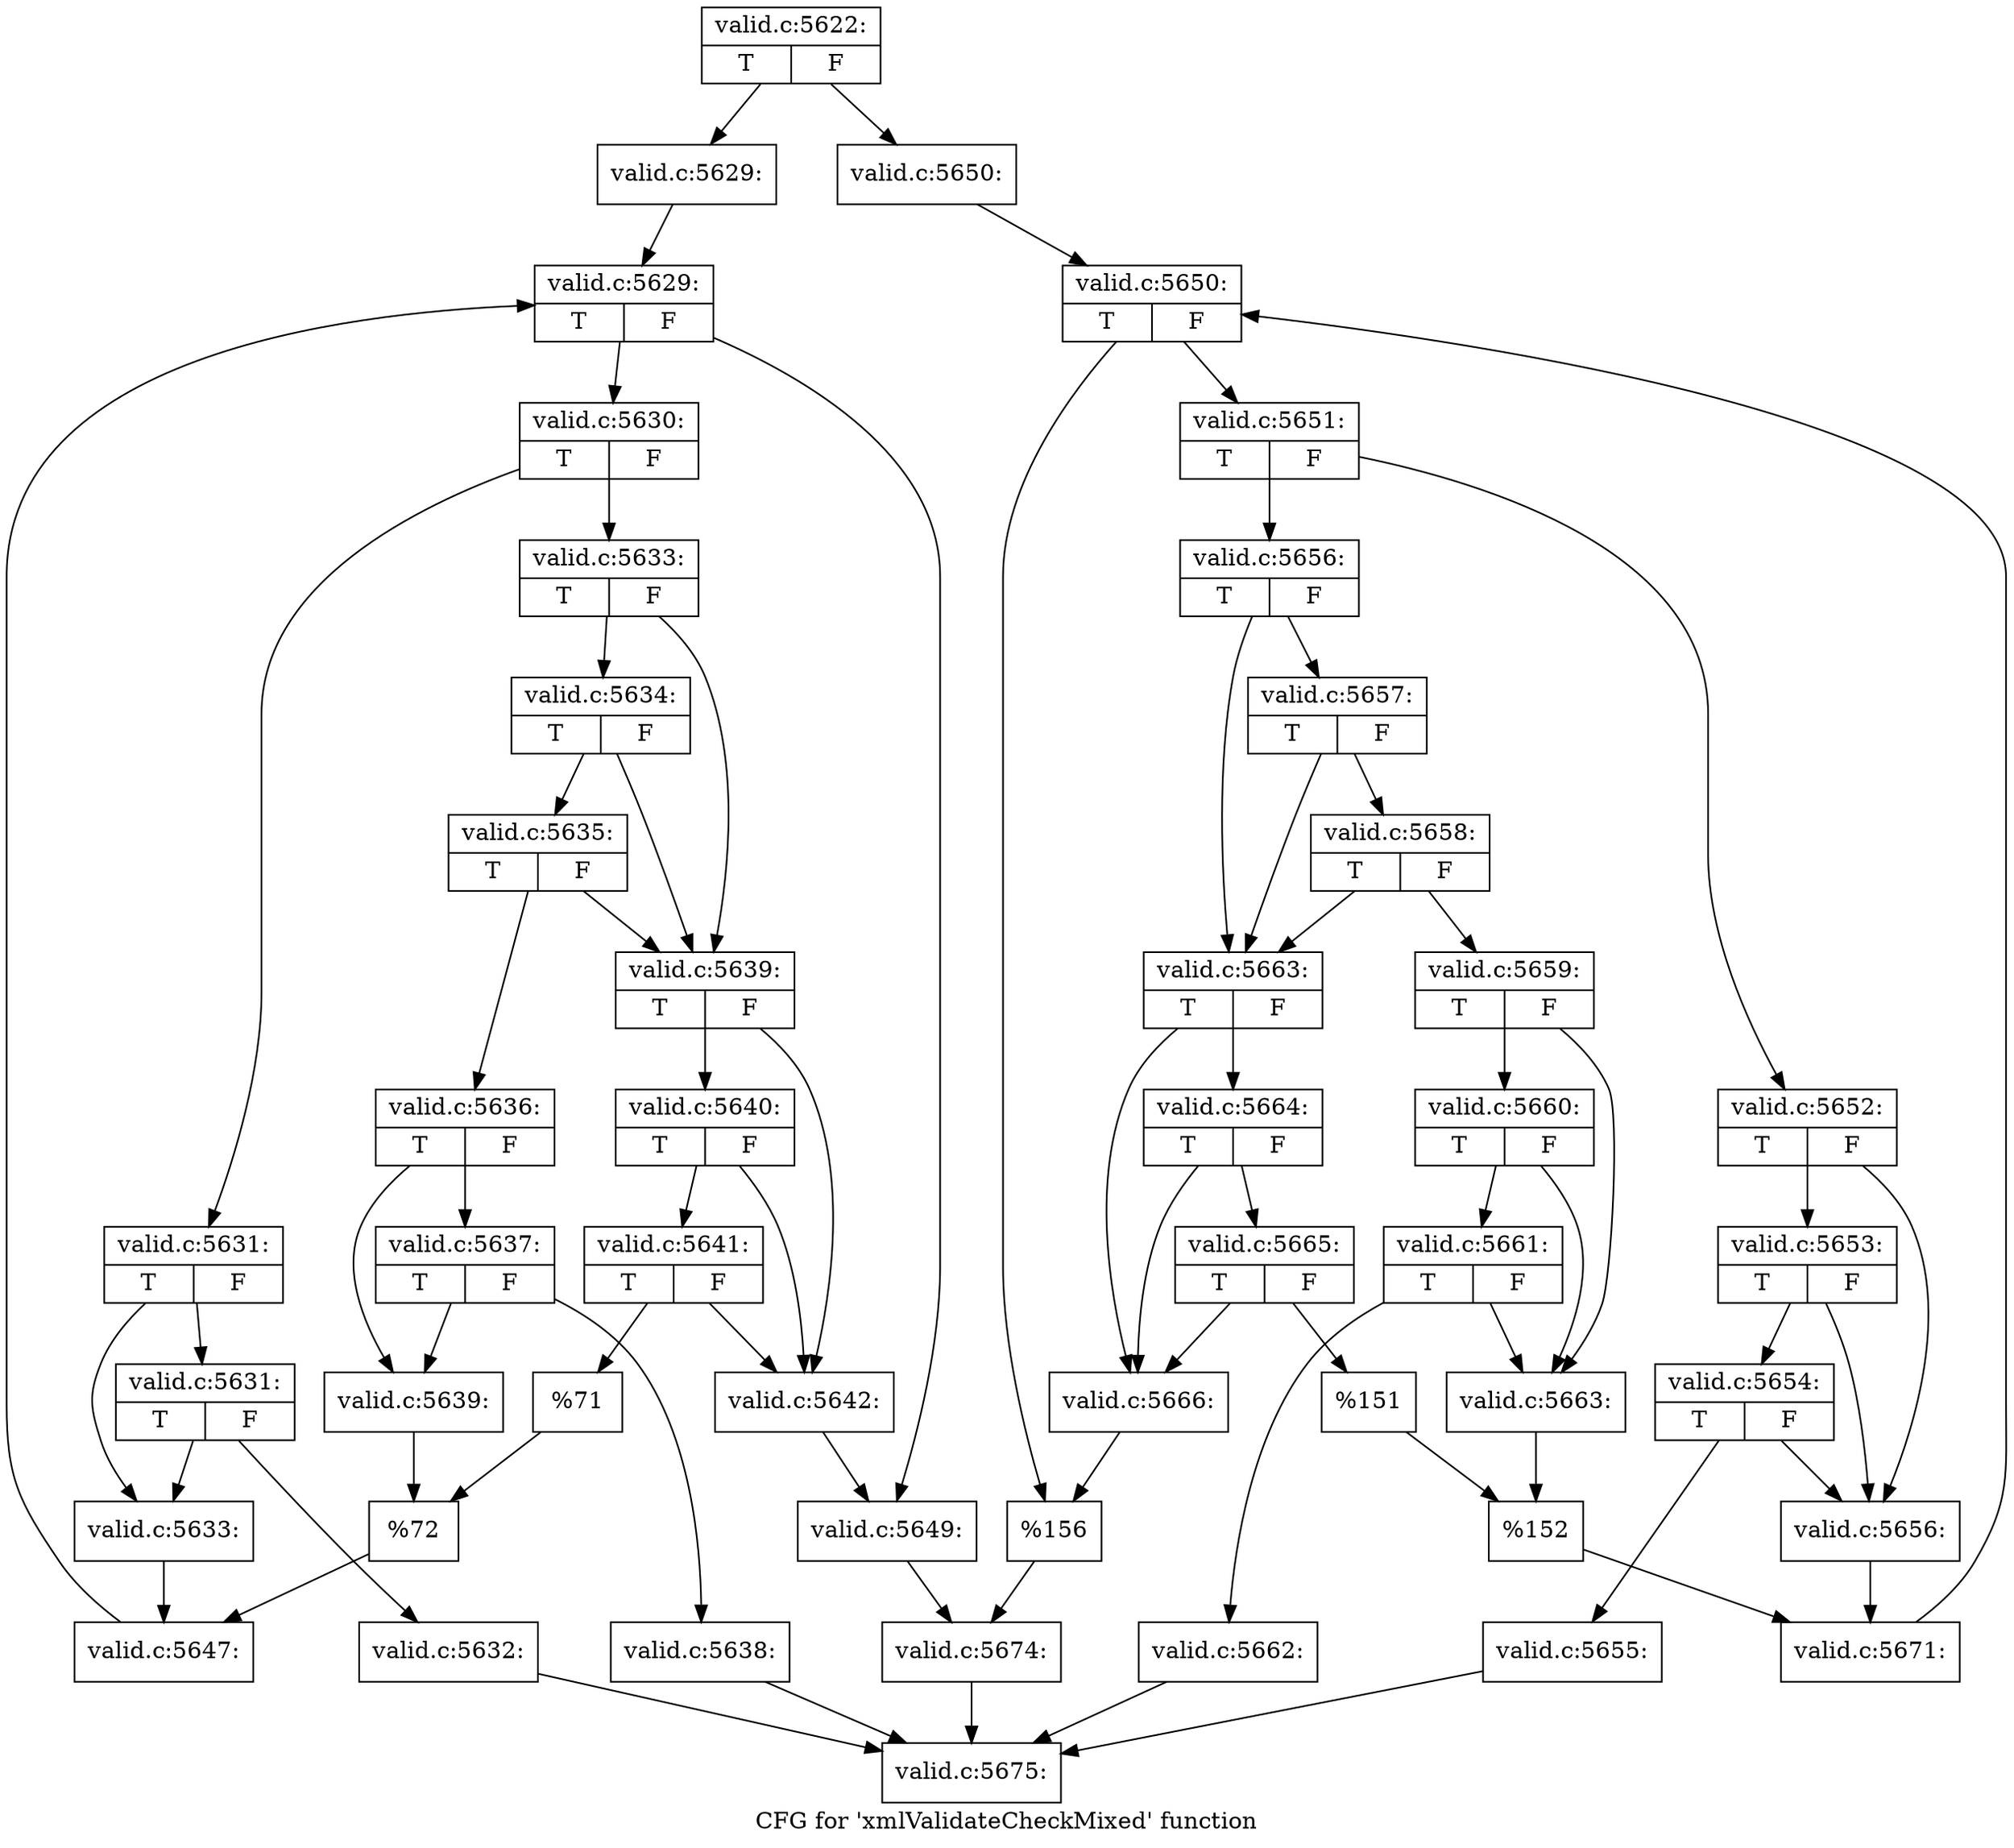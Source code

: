 digraph "CFG for 'xmlValidateCheckMixed' function" {
	label="CFG for 'xmlValidateCheckMixed' function";

	Node0x55fa5105dba0 [shape=record,label="{valid.c:5622:|{<s0>T|<s1>F}}"];
	Node0x55fa5105dba0 -> Node0x55fa5106b6f0;
	Node0x55fa5105dba0 -> Node0x55fa5106b790;
	Node0x55fa5106b6f0 [shape=record,label="{valid.c:5629:}"];
	Node0x55fa5106b6f0 -> Node0x55fa5106bae0;
	Node0x55fa5106bae0 [shape=record,label="{valid.c:5629:|{<s0>T|<s1>F}}"];
	Node0x55fa5106bae0 -> Node0x55fa5106be80;
	Node0x55fa5106bae0 -> Node0x55fa5106bca0;
	Node0x55fa5106be80 [shape=record,label="{valid.c:5630:|{<s0>T|<s1>F}}"];
	Node0x55fa5106be80 -> Node0x55fa5106c030;
	Node0x55fa5106be80 -> Node0x55fa5106c0d0;
	Node0x55fa5106c030 [shape=record,label="{valid.c:5631:|{<s0>T|<s1>F}}"];
	Node0x55fa5106c030 -> Node0x55fa5106c4e0;
	Node0x55fa5106c030 -> Node0x55fa5106c490;
	Node0x55fa5106c4e0 [shape=record,label="{valid.c:5631:|{<s0>T|<s1>F}}"];
	Node0x55fa5106c4e0 -> Node0x55fa5106c440;
	Node0x55fa5106c4e0 -> Node0x55fa5106c490;
	Node0x55fa5106c440 [shape=record,label="{valid.c:5632:}"];
	Node0x55fa5106c440 -> Node0x55fa5106a1e0;
	Node0x55fa5106c490 [shape=record,label="{valid.c:5633:}"];
	Node0x55fa5106c490 -> Node0x55fa5106c080;
	Node0x55fa5106c0d0 [shape=record,label="{valid.c:5633:|{<s0>T|<s1>F}}"];
	Node0x55fa5106c0d0 -> Node0x55fa5106d060;
	Node0x55fa5106c0d0 -> Node0x55fa5106cf90;
	Node0x55fa5106d060 [shape=record,label="{valid.c:5634:|{<s0>T|<s1>F}}"];
	Node0x55fa5106d060 -> Node0x55fa5106cfe0;
	Node0x55fa5106d060 -> Node0x55fa5106cf90;
	Node0x55fa5106cfe0 [shape=record,label="{valid.c:5635:|{<s0>T|<s1>F}}"];
	Node0x55fa5106cfe0 -> Node0x55fa5106cef0;
	Node0x55fa5106cfe0 -> Node0x55fa5106cf90;
	Node0x55fa5106cef0 [shape=record,label="{valid.c:5636:|{<s0>T|<s1>F}}"];
	Node0x55fa5106cef0 -> Node0x55fa5106ddb0;
	Node0x55fa5106cef0 -> Node0x55fa5106dd60;
	Node0x55fa5106ddb0 [shape=record,label="{valid.c:5637:|{<s0>T|<s1>F}}"];
	Node0x55fa5106ddb0 -> Node0x55fa5106dd10;
	Node0x55fa5106ddb0 -> Node0x55fa5106dd60;
	Node0x55fa5106dd10 [shape=record,label="{valid.c:5638:}"];
	Node0x55fa5106dd10 -> Node0x55fa5106a1e0;
	Node0x55fa5106dd60 [shape=record,label="{valid.c:5639:}"];
	Node0x55fa5106dd60 -> Node0x55fa5106cf40;
	Node0x55fa5106cf90 [shape=record,label="{valid.c:5639:|{<s0>T|<s1>F}}"];
	Node0x55fa5106cf90 -> Node0x55fa5106eac0;
	Node0x55fa5106cf90 -> Node0x55fa5106ebe0;
	Node0x55fa5106ebe0 [shape=record,label="{valid.c:5640:|{<s0>T|<s1>F}}"];
	Node0x55fa5106ebe0 -> Node0x55fa5106eac0;
	Node0x55fa5106ebe0 -> Node0x55fa5106eb60;
	Node0x55fa5106eb60 [shape=record,label="{valid.c:5641:|{<s0>T|<s1>F}}"];
	Node0x55fa5106eb60 -> Node0x55fa5106eac0;
	Node0x55fa5106eb60 -> Node0x55fa5106eb10;
	Node0x55fa5106eac0 [shape=record,label="{valid.c:5642:}"];
	Node0x55fa5106eac0 -> Node0x55fa5106bca0;
	Node0x55fa5106eb10 [shape=record,label="{%71}"];
	Node0x55fa5106eb10 -> Node0x55fa5106cf40;
	Node0x55fa5106cf40 [shape=record,label="{%72}"];
	Node0x55fa5106cf40 -> Node0x55fa5106c080;
	Node0x55fa5106c080 [shape=record,label="{valid.c:5647:}"];
	Node0x55fa5106c080 -> Node0x55fa5106bae0;
	Node0x55fa5106bca0 [shape=record,label="{valid.c:5649:}"];
	Node0x55fa5106bca0 -> Node0x55fa5106b740;
	Node0x55fa5106b790 [shape=record,label="{valid.c:5650:}"];
	Node0x55fa5106b790 -> Node0x55fa51070080;
	Node0x55fa51070080 [shape=record,label="{valid.c:5650:|{<s0>T|<s1>F}}"];
	Node0x55fa51070080 -> Node0x55fa51070480;
	Node0x55fa51070080 -> Node0x55fa510702a0;
	Node0x55fa51070480 [shape=record,label="{valid.c:5651:|{<s0>T|<s1>F}}"];
	Node0x55fa51070480 -> Node0x55fa51070630;
	Node0x55fa51070480 -> Node0x55fa510706d0;
	Node0x55fa51070630 [shape=record,label="{valid.c:5652:|{<s0>T|<s1>F}}"];
	Node0x55fa51070630 -> Node0x55fa51070c00;
	Node0x55fa51070630 -> Node0x55fa51070b30;
	Node0x55fa51070c00 [shape=record,label="{valid.c:5653:|{<s0>T|<s1>F}}"];
	Node0x55fa51070c00 -> Node0x55fa51070b80;
	Node0x55fa51070c00 -> Node0x55fa51070b30;
	Node0x55fa51070b80 [shape=record,label="{valid.c:5654:|{<s0>T|<s1>F}}"];
	Node0x55fa51070b80 -> Node0x55fa51070ae0;
	Node0x55fa51070b80 -> Node0x55fa51070b30;
	Node0x55fa51070ae0 [shape=record,label="{valid.c:5655:}"];
	Node0x55fa51070ae0 -> Node0x55fa5106a1e0;
	Node0x55fa51070b30 [shape=record,label="{valid.c:5656:}"];
	Node0x55fa51070b30 -> Node0x55fa51070680;
	Node0x55fa510706d0 [shape=record,label="{valid.c:5656:|{<s0>T|<s1>F}}"];
	Node0x55fa510706d0 -> Node0x55fa51072480;
	Node0x55fa510706d0 -> Node0x55fa510723b0;
	Node0x55fa51072480 [shape=record,label="{valid.c:5657:|{<s0>T|<s1>F}}"];
	Node0x55fa51072480 -> Node0x55fa51072400;
	Node0x55fa51072480 -> Node0x55fa510723b0;
	Node0x55fa51072400 [shape=record,label="{valid.c:5658:|{<s0>T|<s1>F}}"];
	Node0x55fa51072400 -> Node0x55fa51072310;
	Node0x55fa51072400 -> Node0x55fa510723b0;
	Node0x55fa51072310 [shape=record,label="{valid.c:5659:|{<s0>T|<s1>F}}"];
	Node0x55fa51072310 -> Node0x55fa51073250;
	Node0x55fa51072310 -> Node0x55fa51073180;
	Node0x55fa51073250 [shape=record,label="{valid.c:5660:|{<s0>T|<s1>F}}"];
	Node0x55fa51073250 -> Node0x55fa510731d0;
	Node0x55fa51073250 -> Node0x55fa51073180;
	Node0x55fa510731d0 [shape=record,label="{valid.c:5661:|{<s0>T|<s1>F}}"];
	Node0x55fa510731d0 -> Node0x55fa51073130;
	Node0x55fa510731d0 -> Node0x55fa51073180;
	Node0x55fa51073130 [shape=record,label="{valid.c:5662:}"];
	Node0x55fa51073130 -> Node0x55fa5106a1e0;
	Node0x55fa51073180 [shape=record,label="{valid.c:5663:}"];
	Node0x55fa51073180 -> Node0x55fa51072360;
	Node0x55fa510723b0 [shape=record,label="{valid.c:5663:|{<s0>T|<s1>F}}"];
	Node0x55fa510723b0 -> Node0x55fa510745d0;
	Node0x55fa510723b0 -> Node0x55fa510746f0;
	Node0x55fa510746f0 [shape=record,label="{valid.c:5664:|{<s0>T|<s1>F}}"];
	Node0x55fa510746f0 -> Node0x55fa510745d0;
	Node0x55fa510746f0 -> Node0x55fa51074670;
	Node0x55fa51074670 [shape=record,label="{valid.c:5665:|{<s0>T|<s1>F}}"];
	Node0x55fa51074670 -> Node0x55fa510745d0;
	Node0x55fa51074670 -> Node0x55fa51074620;
	Node0x55fa510745d0 [shape=record,label="{valid.c:5666:}"];
	Node0x55fa510745d0 -> Node0x55fa510702a0;
	Node0x55fa51074620 [shape=record,label="{%151}"];
	Node0x55fa51074620 -> Node0x55fa51072360;
	Node0x55fa51072360 [shape=record,label="{%152}"];
	Node0x55fa51072360 -> Node0x55fa51070680;
	Node0x55fa51070680 [shape=record,label="{valid.c:5671:}"];
	Node0x55fa51070680 -> Node0x55fa51070080;
	Node0x55fa510702a0 [shape=record,label="{%156}"];
	Node0x55fa510702a0 -> Node0x55fa5106b740;
	Node0x55fa5106b740 [shape=record,label="{valid.c:5674:}"];
	Node0x55fa5106b740 -> Node0x55fa5106a1e0;
	Node0x55fa5106a1e0 [shape=record,label="{valid.c:5675:}"];
}
